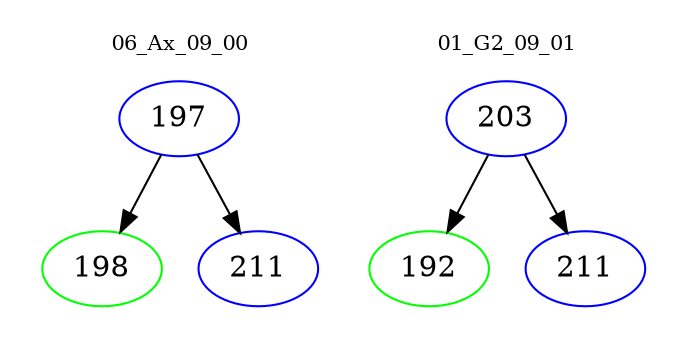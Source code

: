 digraph{
subgraph cluster_0 {
color = white
label = "06_Ax_09_00";
fontsize=10;
T0_197 [label="197", color="blue"]
T0_197 -> T0_198 [color="black"]
T0_198 [label="198", color="green"]
T0_197 -> T0_211 [color="black"]
T0_211 [label="211", color="blue"]
}
subgraph cluster_1 {
color = white
label = "01_G2_09_01";
fontsize=10;
T1_203 [label="203", color="blue"]
T1_203 -> T1_192 [color="black"]
T1_192 [label="192", color="green"]
T1_203 -> T1_211 [color="black"]
T1_211 [label="211", color="blue"]
}
}
